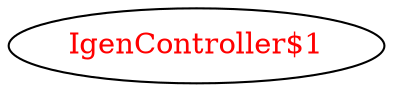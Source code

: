 digraph dependencyGraph {
 concentrate=true;
 ranksep="2.0";
 rankdir="LR"; 
 splines="ortho";
"IgenController$1" [fontcolor="red"];
}